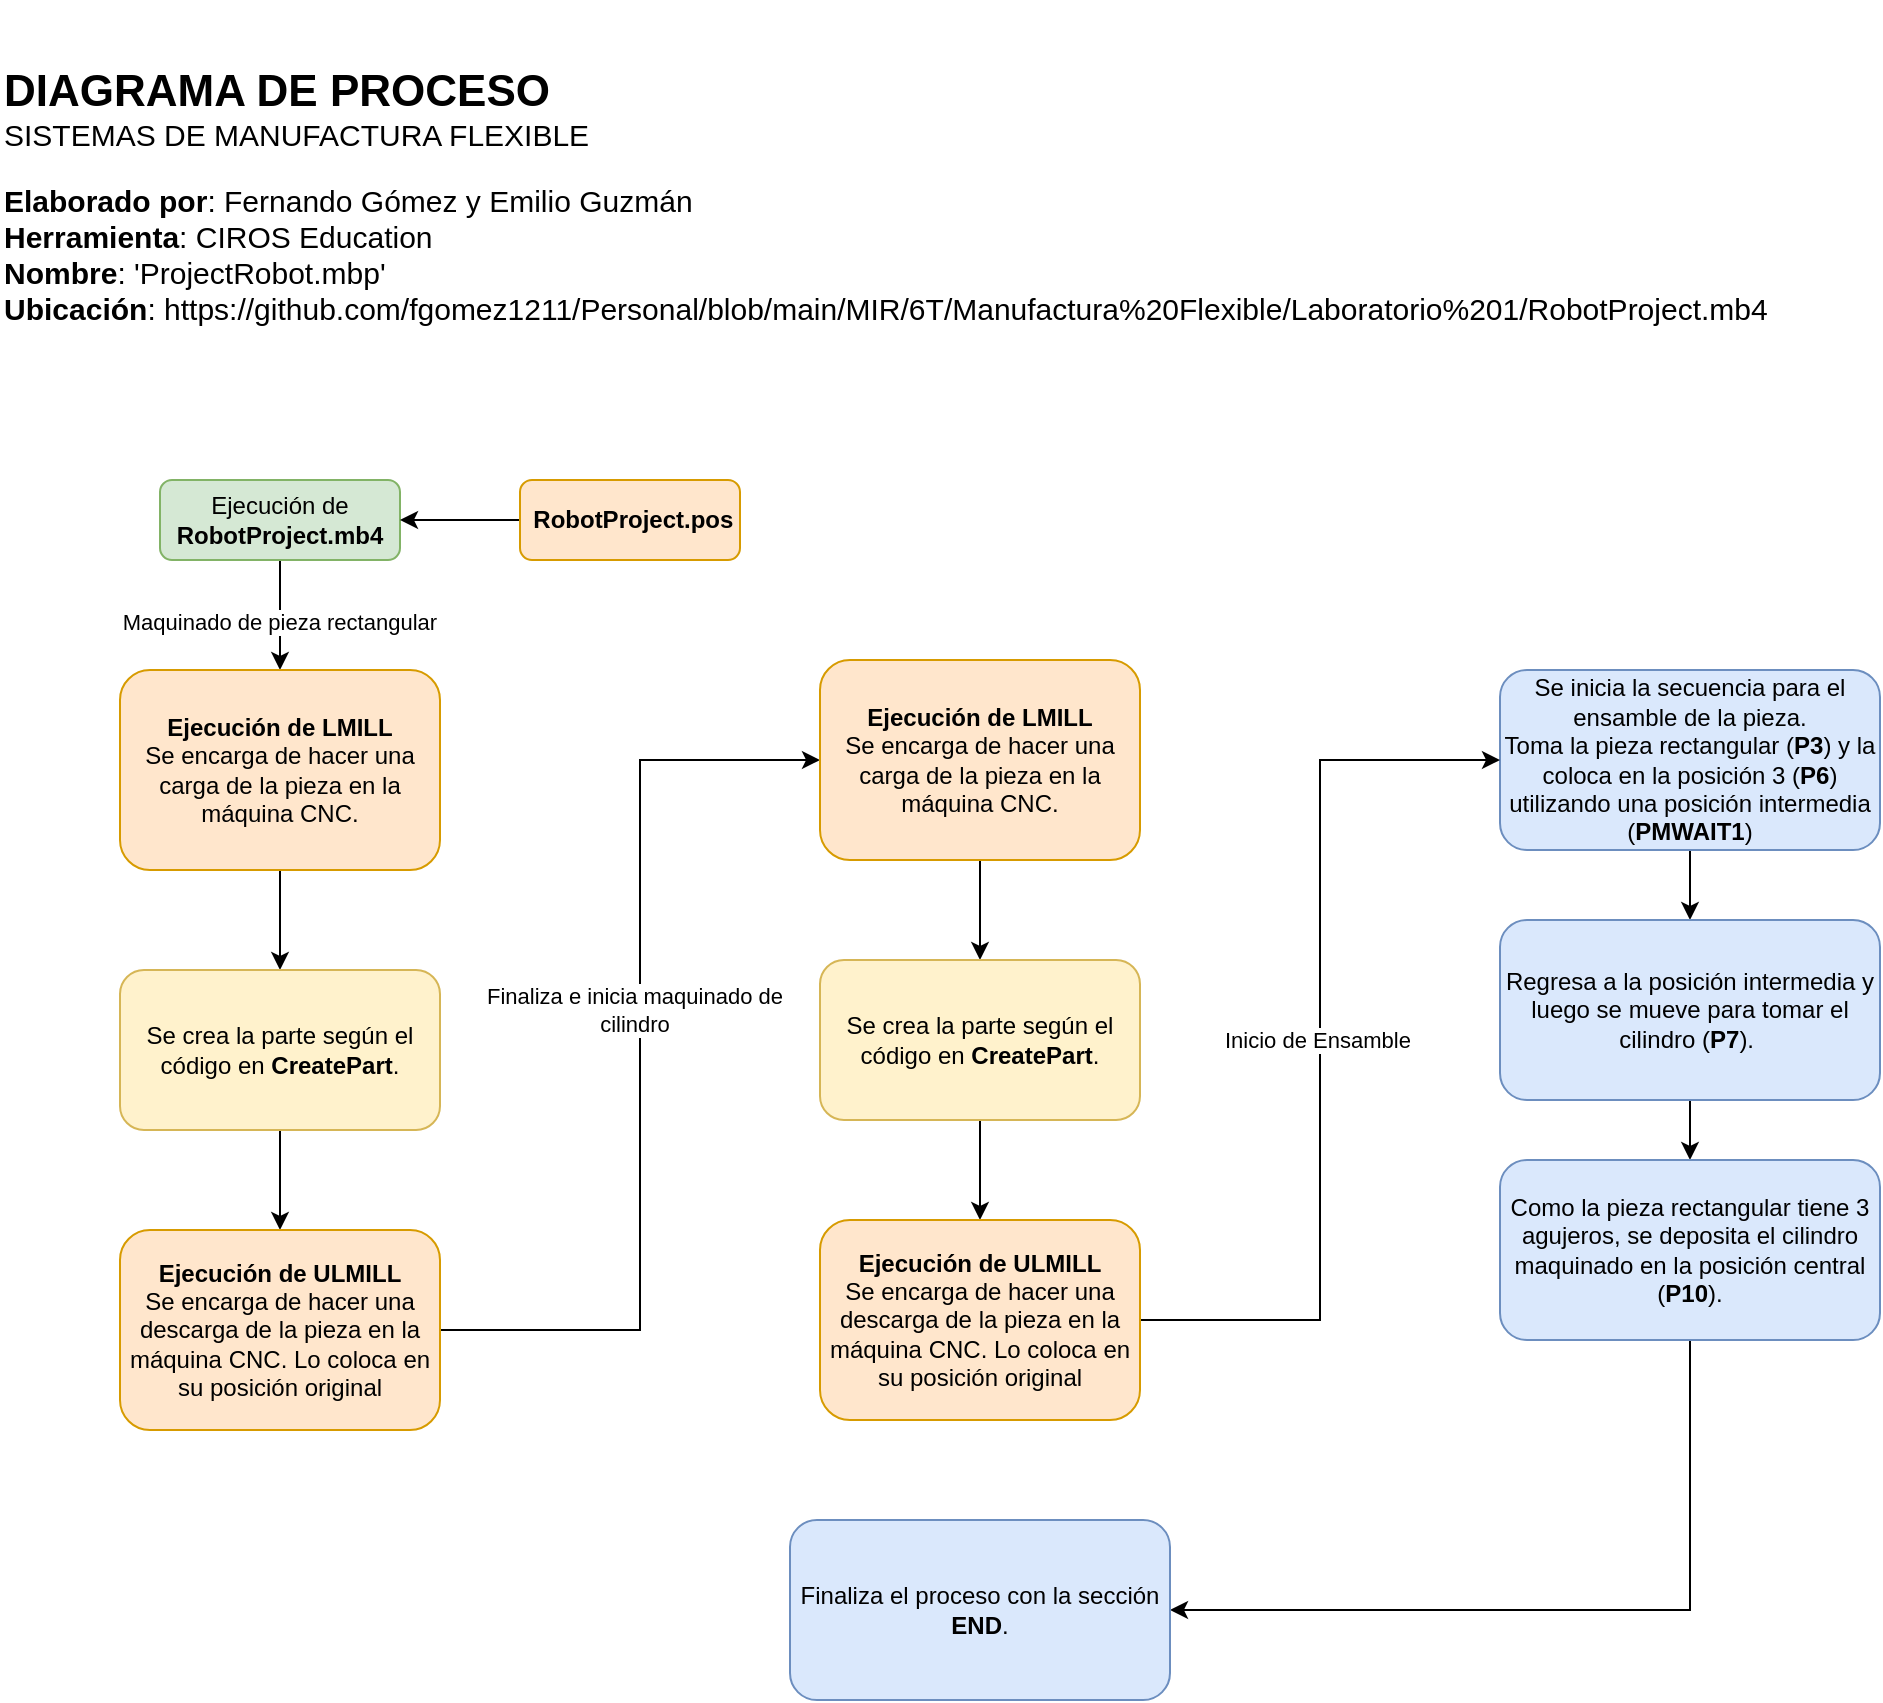 <mxfile version="20.6.0" type="github">
  <diagram id="C5RBs43oDa-KdzZeNtuy" name="Page-1">
    <mxGraphModel dx="1249" dy="678" grid="1" gridSize="10" guides="1" tooltips="1" connect="1" arrows="1" fold="1" page="1" pageScale="1" pageWidth="1169" pageHeight="1654" math="0" shadow="0">
      <root>
        <mxCell id="WIyWlLk6GJQsqaUBKTNV-0" />
        <mxCell id="WIyWlLk6GJQsqaUBKTNV-1" parent="WIyWlLk6GJQsqaUBKTNV-0" />
        <mxCell id="B-otEjHW6JDtHvaltUW4-1" value="" style="edgeStyle=orthogonalEdgeStyle;rounded=0;orthogonalLoop=1;jettySize=auto;html=1;" parent="WIyWlLk6GJQsqaUBKTNV-1" source="WIyWlLk6GJQsqaUBKTNV-3" target="B-otEjHW6JDtHvaltUW4-0" edge="1">
          <mxGeometry relative="1" as="geometry" />
        </mxCell>
        <mxCell id="ld2Q0Rl9ifkete67yDMp-16" value="Maquinado de pieza rectangular&amp;nbsp;" style="edgeLabel;html=1;align=center;verticalAlign=middle;resizable=0;points=[];" parent="B-otEjHW6JDtHvaltUW4-1" vertex="1" connectable="0">
          <mxGeometry x="0.127" y="1" relative="1" as="geometry">
            <mxPoint as="offset" />
          </mxGeometry>
        </mxCell>
        <mxCell id="WIyWlLk6GJQsqaUBKTNV-3" value="Ejecución de &lt;b&gt;RobotProject.mb4&lt;/b&gt;" style="rounded=1;whiteSpace=wrap;html=1;fontSize=12;glass=0;strokeWidth=1;shadow=0;fillColor=#d5e8d4;strokeColor=#82b366;" parent="WIyWlLk6GJQsqaUBKTNV-1" vertex="1">
          <mxGeometry x="120" y="270" width="120" height="40" as="geometry" />
        </mxCell>
        <mxCell id="ld2Q0Rl9ifkete67yDMp-12" style="edgeStyle=orthogonalEdgeStyle;rounded=0;orthogonalLoop=1;jettySize=auto;html=1;" parent="WIyWlLk6GJQsqaUBKTNV-1" source="B-otEjHW6JDtHvaltUW4-0" target="B-otEjHW6JDtHvaltUW4-10" edge="1">
          <mxGeometry relative="1" as="geometry" />
        </mxCell>
        <mxCell id="B-otEjHW6JDtHvaltUW4-0" value="&lt;b&gt;Ejecución de LMILL&lt;br&gt;&lt;/b&gt;Se encarga de hacer una carga de la pieza en la máquina CNC." style="whiteSpace=wrap;html=1;rounded=1;glass=0;strokeWidth=1;shadow=0;fillColor=#ffe6cc;strokeColor=#d79b00;" parent="WIyWlLk6GJQsqaUBKTNV-1" vertex="1">
          <mxGeometry x="100" y="365" width="160" height="100" as="geometry" />
        </mxCell>
        <mxCell id="ld2Q0Rl9ifkete67yDMp-13" style="edgeStyle=orthogonalEdgeStyle;rounded=0;orthogonalLoop=1;jettySize=auto;html=1;entryX=0.5;entryY=0;entryDx=0;entryDy=0;" parent="WIyWlLk6GJQsqaUBKTNV-1" source="B-otEjHW6JDtHvaltUW4-10" target="ld2Q0Rl9ifkete67yDMp-11" edge="1">
          <mxGeometry relative="1" as="geometry" />
        </mxCell>
        <mxCell id="B-otEjHW6JDtHvaltUW4-10" value="Se crea la parte según el código en &lt;b&gt;CreatePart&lt;/b&gt;." style="whiteSpace=wrap;html=1;rounded=1;glass=0;strokeWidth=1;shadow=0;fillColor=#fff2cc;strokeColor=#d6b656;" parent="WIyWlLk6GJQsqaUBKTNV-1" vertex="1">
          <mxGeometry x="100" y="515" width="160" height="80" as="geometry" />
        </mxCell>
        <mxCell id="ld2Q0Rl9ifkete67yDMp-24" style="edgeStyle=orthogonalEdgeStyle;rounded=0;orthogonalLoop=1;jettySize=auto;html=1;exitX=0.5;exitY=1;exitDx=0;exitDy=0;" parent="WIyWlLk6GJQsqaUBKTNV-1" source="B-otEjHW6JDtHvaltUW4-16" target="ld2Q0Rl9ifkete67yDMp-23" edge="1">
          <mxGeometry relative="1" as="geometry" />
        </mxCell>
        <mxCell id="B-otEjHW6JDtHvaltUW4-16" value="Se inicia la secuencia para el ensamble de la pieza. &lt;br&gt;Toma la pieza rectangular (&lt;b&gt;P3&lt;/b&gt;) y la coloca en la posición 3 (&lt;b&gt;P6&lt;/b&gt;) utilizando una posición intermedia (&lt;b&gt;PMWAIT1&lt;/b&gt;)" style="whiteSpace=wrap;html=1;rounded=1;glass=0;strokeWidth=1;shadow=0;fillColor=#dae8fc;strokeColor=#6c8ebf;" parent="WIyWlLk6GJQsqaUBKTNV-1" vertex="1">
          <mxGeometry x="790" y="365" width="190" height="90" as="geometry" />
        </mxCell>
        <mxCell id="L5HEDUzoinoEtIV4rbIi-0" value="&lt;b style=&quot;font-size: 22px;&quot;&gt;DIAGRAMA DE PROCESO&lt;br&gt;&lt;/b&gt;&lt;font style=&quot;&quot;&gt;&lt;span style=&quot;font-size: 15px;&quot;&gt;SISTEMAS DE MANUFACTURA FLEXIBLE&lt;br&gt;&lt;/span&gt;&lt;br&gt;&lt;span style=&quot;font-size: 15px;&quot;&gt;&lt;b&gt;Elaborado por&lt;/b&gt;: Fernando Gómez y Emilio Guzmán&lt;/span&gt;&lt;br&gt;&lt;span style=&quot;font-size: 15px;&quot;&gt;&lt;b&gt;Herramienta&lt;/b&gt;: CIROS Education&lt;/span&gt;&lt;br&gt;&lt;span style=&quot;font-size: 15px;&quot;&gt;&lt;b&gt;Nombre&lt;/b&gt;: &#39;ProjectRobot.mbp&#39;&lt;/span&gt;&lt;br&gt;&lt;span style=&quot;font-size: 15px;&quot;&gt;&lt;b&gt;Ubicación&lt;/b&gt;:&amp;nbsp;https://github.com/fgomez1211/Personal/blob/main/MIR/6T/Manufactura%20Flexible/Laboratorio%201/RobotProject.mb4&lt;/span&gt;&lt;br&gt;&lt;br&gt;&lt;/font&gt;" style="text;html=1;strokeColor=none;fillColor=none;align=left;verticalAlign=middle;whiteSpace=wrap;rounded=0;" parent="WIyWlLk6GJQsqaUBKTNV-1" vertex="1">
          <mxGeometry x="40" y="30" width="920" height="210" as="geometry" />
        </mxCell>
        <mxCell id="ld2Q0Rl9ifkete67yDMp-1" style="edgeStyle=orthogonalEdgeStyle;rounded=0;orthogonalLoop=1;jettySize=auto;html=1;entryX=1;entryY=0.5;entryDx=0;entryDy=0;" parent="WIyWlLk6GJQsqaUBKTNV-1" source="ld2Q0Rl9ifkete67yDMp-0" target="WIyWlLk6GJQsqaUBKTNV-3" edge="1">
          <mxGeometry relative="1" as="geometry" />
        </mxCell>
        <mxCell id="ld2Q0Rl9ifkete67yDMp-0" value="&amp;nbsp;&lt;b&gt;RobotProject.pos&lt;/b&gt;" style="whiteSpace=wrap;html=1;rounded=1;glass=0;strokeWidth=1;shadow=0;fillColor=#ffe6cc;strokeColor=#d79b00;" parent="WIyWlLk6GJQsqaUBKTNV-1" vertex="1">
          <mxGeometry x="300" y="270" width="110" height="40" as="geometry" />
        </mxCell>
        <mxCell id="ld2Q0Rl9ifkete67yDMp-14" style="edgeStyle=orthogonalEdgeStyle;rounded=0;orthogonalLoop=1;jettySize=auto;html=1;entryX=0;entryY=0.5;entryDx=0;entryDy=0;" parent="WIyWlLk6GJQsqaUBKTNV-1" source="ld2Q0Rl9ifkete67yDMp-11" target="ld2Q0Rl9ifkete67yDMp-17" edge="1">
          <mxGeometry relative="1" as="geometry">
            <mxPoint x="320" y="400" as="targetPoint" />
            <Array as="points">
              <mxPoint x="360" y="695" />
              <mxPoint x="360" y="410" />
            </Array>
          </mxGeometry>
        </mxCell>
        <mxCell id="ld2Q0Rl9ifkete67yDMp-15" value="Finaliza e inicia maquinado de&lt;br&gt;cilindro" style="edgeLabel;html=1;align=center;verticalAlign=middle;resizable=0;points=[];" parent="ld2Q0Rl9ifkete67yDMp-14" vertex="1" connectable="0">
          <mxGeometry x="0.096" y="3" relative="1" as="geometry">
            <mxPoint as="offset" />
          </mxGeometry>
        </mxCell>
        <mxCell id="ld2Q0Rl9ifkete67yDMp-11" value="&lt;b&gt;Ejecución de ULMILL&lt;br&gt;&lt;/b&gt;Se encarga de hacer una descarga de la pieza en la máquina CNC. Lo coloca en su posición original" style="whiteSpace=wrap;html=1;rounded=1;glass=0;strokeWidth=1;shadow=0;fillColor=#ffe6cc;strokeColor=#d79b00;" parent="WIyWlLk6GJQsqaUBKTNV-1" vertex="1">
          <mxGeometry x="100" y="645" width="160" height="100" as="geometry" />
        </mxCell>
        <mxCell id="ld2Q0Rl9ifkete67yDMp-20" style="edgeStyle=orthogonalEdgeStyle;rounded=0;orthogonalLoop=1;jettySize=auto;html=1;entryX=0.5;entryY=0;entryDx=0;entryDy=0;" parent="WIyWlLk6GJQsqaUBKTNV-1" source="ld2Q0Rl9ifkete67yDMp-17" target="ld2Q0Rl9ifkete67yDMp-18" edge="1">
          <mxGeometry relative="1" as="geometry" />
        </mxCell>
        <mxCell id="ld2Q0Rl9ifkete67yDMp-17" value="&lt;b&gt;Ejecución de LMILL&lt;br&gt;&lt;/b&gt;Se encarga de hacer una carga de la pieza en la máquina CNC." style="whiteSpace=wrap;html=1;rounded=1;glass=0;strokeWidth=1;shadow=0;fillColor=#ffe6cc;strokeColor=#d79b00;" parent="WIyWlLk6GJQsqaUBKTNV-1" vertex="1">
          <mxGeometry x="450" y="360" width="160" height="100" as="geometry" />
        </mxCell>
        <mxCell id="ld2Q0Rl9ifkete67yDMp-21" style="edgeStyle=orthogonalEdgeStyle;rounded=0;orthogonalLoop=1;jettySize=auto;html=1;exitX=0.5;exitY=1;exitDx=0;exitDy=0;entryX=0.5;entryY=0;entryDx=0;entryDy=0;" parent="WIyWlLk6GJQsqaUBKTNV-1" source="ld2Q0Rl9ifkete67yDMp-18" target="ld2Q0Rl9ifkete67yDMp-19" edge="1">
          <mxGeometry relative="1" as="geometry" />
        </mxCell>
        <mxCell id="ld2Q0Rl9ifkete67yDMp-18" value="Se crea la parte según el código en &lt;b&gt;CreatePart&lt;/b&gt;." style="whiteSpace=wrap;html=1;rounded=1;glass=0;strokeWidth=1;shadow=0;fillColor=#fff2cc;strokeColor=#d6b656;" parent="WIyWlLk6GJQsqaUBKTNV-1" vertex="1">
          <mxGeometry x="450" y="510" width="160" height="80" as="geometry" />
        </mxCell>
        <mxCell id="ld2Q0Rl9ifkete67yDMp-22" value="Inicio de Ensamble&amp;nbsp;" style="edgeStyle=orthogonalEdgeStyle;rounded=0;orthogonalLoop=1;jettySize=auto;html=1;exitX=1;exitY=0.5;exitDx=0;exitDy=0;entryX=0;entryY=0.5;entryDx=0;entryDy=0;" parent="WIyWlLk6GJQsqaUBKTNV-1" source="ld2Q0Rl9ifkete67yDMp-19" target="B-otEjHW6JDtHvaltUW4-16" edge="1">
          <mxGeometry relative="1" as="geometry">
            <Array as="points">
              <mxPoint x="700" y="690" />
              <mxPoint x="700" y="410" />
            </Array>
          </mxGeometry>
        </mxCell>
        <mxCell id="ld2Q0Rl9ifkete67yDMp-19" value="&lt;b&gt;Ejecución de ULMILL&lt;br&gt;&lt;/b&gt;Se encarga de hacer una descarga de la pieza en la máquina CNC. Lo coloca en su posición original" style="whiteSpace=wrap;html=1;rounded=1;glass=0;strokeWidth=1;shadow=0;fillColor=#ffe6cc;strokeColor=#d79b00;" parent="WIyWlLk6GJQsqaUBKTNV-1" vertex="1">
          <mxGeometry x="450" y="640" width="160" height="100" as="geometry" />
        </mxCell>
        <mxCell id="ld2Q0Rl9ifkete67yDMp-28" style="edgeStyle=orthogonalEdgeStyle;rounded=0;orthogonalLoop=1;jettySize=auto;html=1;exitX=0.5;exitY=1;exitDx=0;exitDy=0;entryX=0.5;entryY=0;entryDx=0;entryDy=0;" parent="WIyWlLk6GJQsqaUBKTNV-1" source="ld2Q0Rl9ifkete67yDMp-23" target="ld2Q0Rl9ifkete67yDMp-25" edge="1">
          <mxGeometry relative="1" as="geometry" />
        </mxCell>
        <mxCell id="ld2Q0Rl9ifkete67yDMp-23" value="Regresa a la posición intermedia y luego se mueve para tomar el cilindro (&lt;b&gt;P7&lt;/b&gt;).&amp;nbsp;" style="whiteSpace=wrap;html=1;rounded=1;glass=0;strokeWidth=1;shadow=0;fillColor=#dae8fc;strokeColor=#6c8ebf;" parent="WIyWlLk6GJQsqaUBKTNV-1" vertex="1">
          <mxGeometry x="790" y="490" width="190" height="90" as="geometry" />
        </mxCell>
        <mxCell id="ld2Q0Rl9ifkete67yDMp-27" style="edgeStyle=orthogonalEdgeStyle;rounded=0;orthogonalLoop=1;jettySize=auto;html=1;exitX=0.5;exitY=1;exitDx=0;exitDy=0;entryX=1;entryY=0.5;entryDx=0;entryDy=0;" parent="WIyWlLk6GJQsqaUBKTNV-1" source="ld2Q0Rl9ifkete67yDMp-25" target="ld2Q0Rl9ifkete67yDMp-26" edge="1">
          <mxGeometry relative="1" as="geometry" />
        </mxCell>
        <mxCell id="ld2Q0Rl9ifkete67yDMp-25" value="Como la pieza rectangular tiene 3 agujeros, se deposita el cilindro maquinado en la posición central (&lt;b&gt;P10&lt;/b&gt;)." style="whiteSpace=wrap;html=1;rounded=1;glass=0;strokeWidth=1;shadow=0;fillColor=#dae8fc;strokeColor=#6c8ebf;" parent="WIyWlLk6GJQsqaUBKTNV-1" vertex="1">
          <mxGeometry x="790" y="610" width="190" height="90" as="geometry" />
        </mxCell>
        <mxCell id="ld2Q0Rl9ifkete67yDMp-26" value="Finaliza el proceso con la sección&lt;br&gt;&lt;b&gt;END&lt;/b&gt;." style="whiteSpace=wrap;html=1;rounded=1;glass=0;strokeWidth=1;shadow=0;fillColor=#dae8fc;strokeColor=#6c8ebf;" parent="WIyWlLk6GJQsqaUBKTNV-1" vertex="1">
          <mxGeometry x="435" y="790" width="190" height="90" as="geometry" />
        </mxCell>
      </root>
    </mxGraphModel>
  </diagram>
</mxfile>
